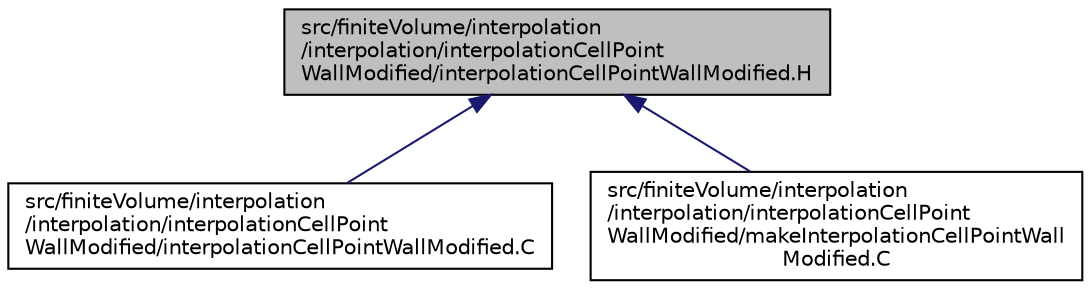 digraph "src/finiteVolume/interpolation/interpolation/interpolationCellPointWallModified/interpolationCellPointWallModified.H"
{
  bgcolor="transparent";
  edge [fontname="Helvetica",fontsize="10",labelfontname="Helvetica",labelfontsize="10"];
  node [fontname="Helvetica",fontsize="10",shape=record];
  Node320 [label="src/finiteVolume/interpolation\l/interpolation/interpolationCellPoint\lWallModified/interpolationCellPointWallModified.H",height=0.2,width=0.4,color="black", fillcolor="grey75", style="filled", fontcolor="black"];
  Node320 -> Node321 [dir="back",color="midnightblue",fontsize="10",style="solid",fontname="Helvetica"];
  Node321 [label="src/finiteVolume/interpolation\l/interpolation/interpolationCellPoint\lWallModified/interpolationCellPointWallModified.C",height=0.2,width=0.4,color="black",URL="$a04019.html"];
  Node320 -> Node322 [dir="back",color="midnightblue",fontsize="10",style="solid",fontname="Helvetica"];
  Node322 [label="src/finiteVolume/interpolation\l/interpolation/interpolationCellPoint\lWallModified/makeInterpolationCellPointWall\lModified.C",height=0.2,width=0.4,color="black",URL="$a04028.html"];
}
